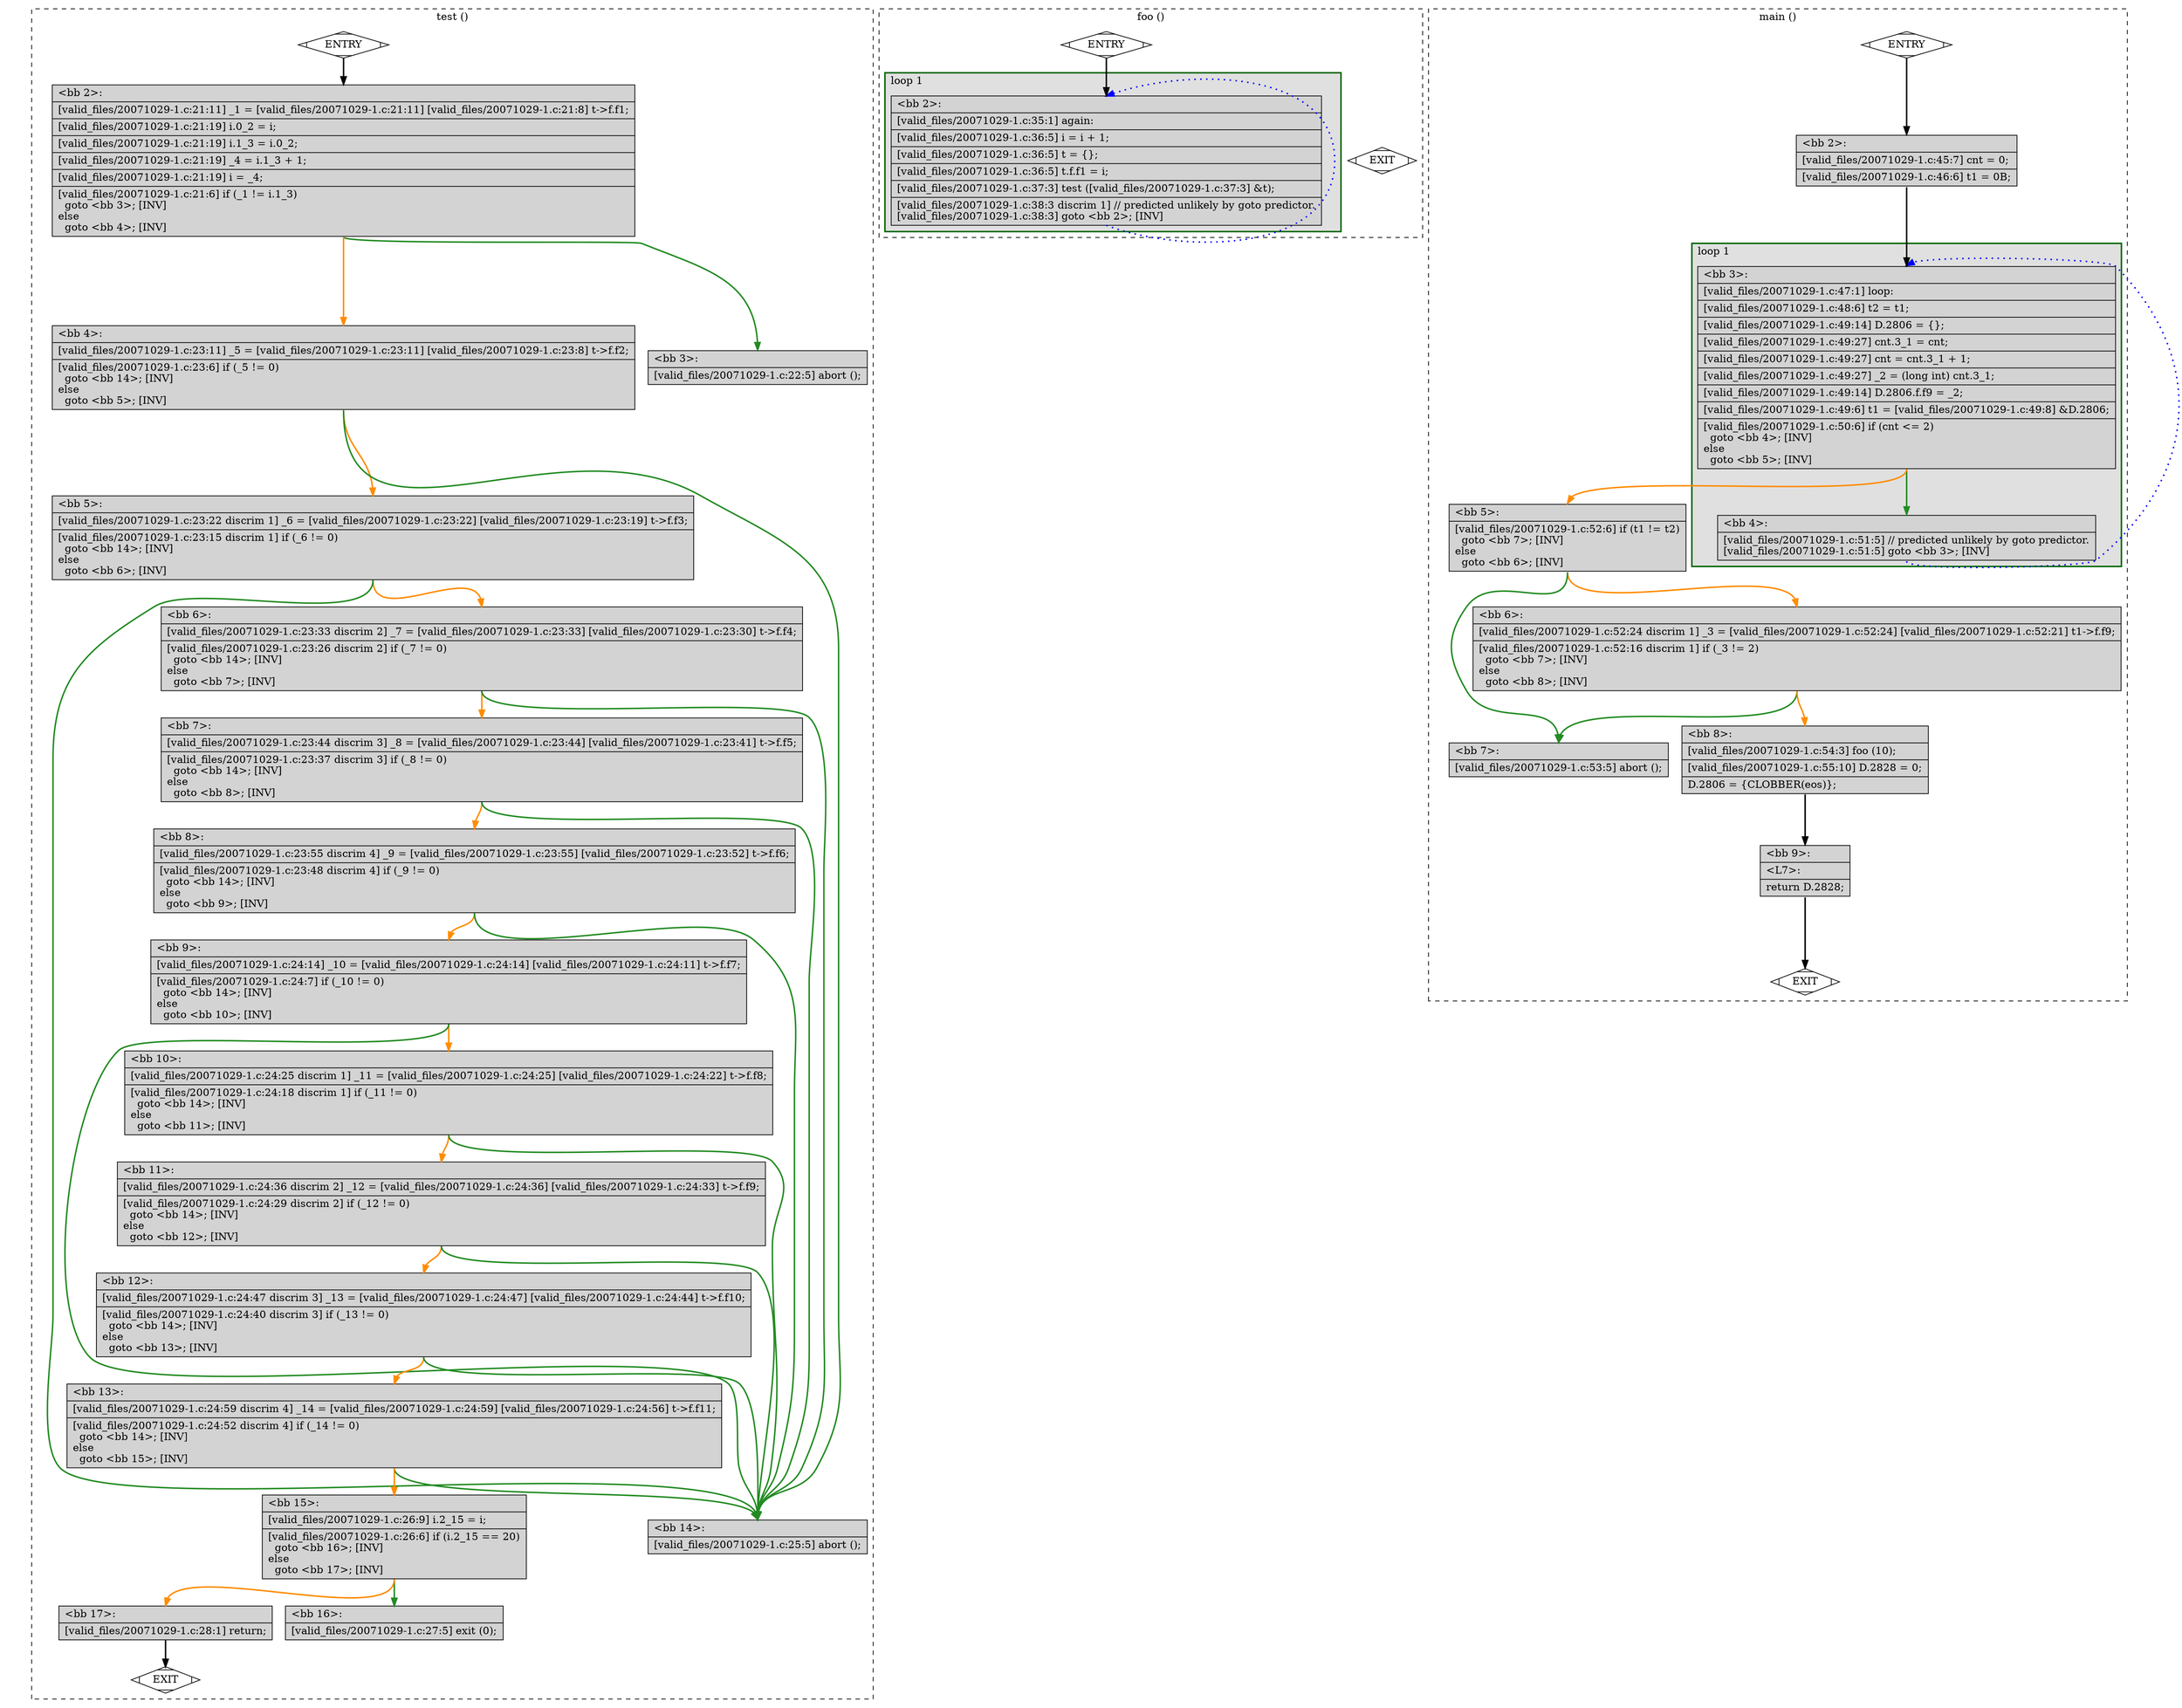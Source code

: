 digraph "a-20071029-1.c.015t.cfg" {
overlap=false;
subgraph "cluster_test" {
	style="dashed";
	color="black";
	label="test ()";
	fn_0_basic_block_0 [shape=Mdiamond,style=filled,fillcolor=white,label="ENTRY"];

	fn_0_basic_block_1 [shape=Mdiamond,style=filled,fillcolor=white,label="EXIT"];

	fn_0_basic_block_2 [shape=record,style=filled,fillcolor=lightgrey,label="{\<bb\ 2\>:\l\
|[valid_files/20071029-1.c:21:11]\ _1\ =\ [valid_files/20071029-1.c:21:11]\ [valid_files/20071029-1.c:21:8]\ t-\>f.f1;\l\
|[valid_files/20071029-1.c:21:19]\ i.0_2\ =\ i;\l\
|[valid_files/20071029-1.c:21:19]\ i.1_3\ =\ i.0_2;\l\
|[valid_files/20071029-1.c:21:19]\ _4\ =\ i.1_3\ +\ 1;\l\
|[valid_files/20071029-1.c:21:19]\ i\ =\ _4;\l\
|[valid_files/20071029-1.c:21:6]\ if\ (_1\ !=\ i.1_3)\l\
\ \ goto\ \<bb\ 3\>;\ [INV]\l\
else\l\
\ \ goto\ \<bb\ 4\>;\ [INV]\l\
}"];

	fn_0_basic_block_3 [shape=record,style=filled,fillcolor=lightgrey,label="{\<bb\ 3\>:\l\
|[valid_files/20071029-1.c:22:5]\ abort\ ();\l\
}"];

	fn_0_basic_block_4 [shape=record,style=filled,fillcolor=lightgrey,label="{\<bb\ 4\>:\l\
|[valid_files/20071029-1.c:23:11]\ _5\ =\ [valid_files/20071029-1.c:23:11]\ [valid_files/20071029-1.c:23:8]\ t-\>f.f2;\l\
|[valid_files/20071029-1.c:23:6]\ if\ (_5\ !=\ 0)\l\
\ \ goto\ \<bb\ 14\>;\ [INV]\l\
else\l\
\ \ goto\ \<bb\ 5\>;\ [INV]\l\
}"];

	fn_0_basic_block_5 [shape=record,style=filled,fillcolor=lightgrey,label="{\<bb\ 5\>:\l\
|[valid_files/20071029-1.c:23:22\ discrim\ 1]\ _6\ =\ [valid_files/20071029-1.c:23:22]\ [valid_files/20071029-1.c:23:19]\ t-\>f.f3;\l\
|[valid_files/20071029-1.c:23:15\ discrim\ 1]\ if\ (_6\ !=\ 0)\l\
\ \ goto\ \<bb\ 14\>;\ [INV]\l\
else\l\
\ \ goto\ \<bb\ 6\>;\ [INV]\l\
}"];

	fn_0_basic_block_6 [shape=record,style=filled,fillcolor=lightgrey,label="{\<bb\ 6\>:\l\
|[valid_files/20071029-1.c:23:33\ discrim\ 2]\ _7\ =\ [valid_files/20071029-1.c:23:33]\ [valid_files/20071029-1.c:23:30]\ t-\>f.f4;\l\
|[valid_files/20071029-1.c:23:26\ discrim\ 2]\ if\ (_7\ !=\ 0)\l\
\ \ goto\ \<bb\ 14\>;\ [INV]\l\
else\l\
\ \ goto\ \<bb\ 7\>;\ [INV]\l\
}"];

	fn_0_basic_block_7 [shape=record,style=filled,fillcolor=lightgrey,label="{\<bb\ 7\>:\l\
|[valid_files/20071029-1.c:23:44\ discrim\ 3]\ _8\ =\ [valid_files/20071029-1.c:23:44]\ [valid_files/20071029-1.c:23:41]\ t-\>f.f5;\l\
|[valid_files/20071029-1.c:23:37\ discrim\ 3]\ if\ (_8\ !=\ 0)\l\
\ \ goto\ \<bb\ 14\>;\ [INV]\l\
else\l\
\ \ goto\ \<bb\ 8\>;\ [INV]\l\
}"];

	fn_0_basic_block_8 [shape=record,style=filled,fillcolor=lightgrey,label="{\<bb\ 8\>:\l\
|[valid_files/20071029-1.c:23:55\ discrim\ 4]\ _9\ =\ [valid_files/20071029-1.c:23:55]\ [valid_files/20071029-1.c:23:52]\ t-\>f.f6;\l\
|[valid_files/20071029-1.c:23:48\ discrim\ 4]\ if\ (_9\ !=\ 0)\l\
\ \ goto\ \<bb\ 14\>;\ [INV]\l\
else\l\
\ \ goto\ \<bb\ 9\>;\ [INV]\l\
}"];

	fn_0_basic_block_9 [shape=record,style=filled,fillcolor=lightgrey,label="{\<bb\ 9\>:\l\
|[valid_files/20071029-1.c:24:14]\ _10\ =\ [valid_files/20071029-1.c:24:14]\ [valid_files/20071029-1.c:24:11]\ t-\>f.f7;\l\
|[valid_files/20071029-1.c:24:7]\ if\ (_10\ !=\ 0)\l\
\ \ goto\ \<bb\ 14\>;\ [INV]\l\
else\l\
\ \ goto\ \<bb\ 10\>;\ [INV]\l\
}"];

	fn_0_basic_block_10 [shape=record,style=filled,fillcolor=lightgrey,label="{\<bb\ 10\>:\l\
|[valid_files/20071029-1.c:24:25\ discrim\ 1]\ _11\ =\ [valid_files/20071029-1.c:24:25]\ [valid_files/20071029-1.c:24:22]\ t-\>f.f8;\l\
|[valid_files/20071029-1.c:24:18\ discrim\ 1]\ if\ (_11\ !=\ 0)\l\
\ \ goto\ \<bb\ 14\>;\ [INV]\l\
else\l\
\ \ goto\ \<bb\ 11\>;\ [INV]\l\
}"];

	fn_0_basic_block_11 [shape=record,style=filled,fillcolor=lightgrey,label="{\<bb\ 11\>:\l\
|[valid_files/20071029-1.c:24:36\ discrim\ 2]\ _12\ =\ [valid_files/20071029-1.c:24:36]\ [valid_files/20071029-1.c:24:33]\ t-\>f.f9;\l\
|[valid_files/20071029-1.c:24:29\ discrim\ 2]\ if\ (_12\ !=\ 0)\l\
\ \ goto\ \<bb\ 14\>;\ [INV]\l\
else\l\
\ \ goto\ \<bb\ 12\>;\ [INV]\l\
}"];

	fn_0_basic_block_12 [shape=record,style=filled,fillcolor=lightgrey,label="{\<bb\ 12\>:\l\
|[valid_files/20071029-1.c:24:47\ discrim\ 3]\ _13\ =\ [valid_files/20071029-1.c:24:47]\ [valid_files/20071029-1.c:24:44]\ t-\>f.f10;\l\
|[valid_files/20071029-1.c:24:40\ discrim\ 3]\ if\ (_13\ !=\ 0)\l\
\ \ goto\ \<bb\ 14\>;\ [INV]\l\
else\l\
\ \ goto\ \<bb\ 13\>;\ [INV]\l\
}"];

	fn_0_basic_block_13 [shape=record,style=filled,fillcolor=lightgrey,label="{\<bb\ 13\>:\l\
|[valid_files/20071029-1.c:24:59\ discrim\ 4]\ _14\ =\ [valid_files/20071029-1.c:24:59]\ [valid_files/20071029-1.c:24:56]\ t-\>f.f11;\l\
|[valid_files/20071029-1.c:24:52\ discrim\ 4]\ if\ (_14\ !=\ 0)\l\
\ \ goto\ \<bb\ 14\>;\ [INV]\l\
else\l\
\ \ goto\ \<bb\ 15\>;\ [INV]\l\
}"];

	fn_0_basic_block_14 [shape=record,style=filled,fillcolor=lightgrey,label="{\<bb\ 14\>:\l\
|[valid_files/20071029-1.c:25:5]\ abort\ ();\l\
}"];

	fn_0_basic_block_15 [shape=record,style=filled,fillcolor=lightgrey,label="{\<bb\ 15\>:\l\
|[valid_files/20071029-1.c:26:9]\ i.2_15\ =\ i;\l\
|[valid_files/20071029-1.c:26:6]\ if\ (i.2_15\ ==\ 20)\l\
\ \ goto\ \<bb\ 16\>;\ [INV]\l\
else\l\
\ \ goto\ \<bb\ 17\>;\ [INV]\l\
}"];

	fn_0_basic_block_16 [shape=record,style=filled,fillcolor=lightgrey,label="{\<bb\ 16\>:\l\
|[valid_files/20071029-1.c:27:5]\ exit\ (0);\l\
}"];

	fn_0_basic_block_17 [shape=record,style=filled,fillcolor=lightgrey,label="{\<bb\ 17\>:\l\
|[valid_files/20071029-1.c:28:1]\ return;\l\
}"];

	fn_0_basic_block_0:s -> fn_0_basic_block_2:n [style="solid,bold",color=black,weight=100,constraint=true];
	fn_0_basic_block_2:s -> fn_0_basic_block_3:n [style="solid,bold",color=forestgreen,weight=10,constraint=true];
	fn_0_basic_block_2:s -> fn_0_basic_block_4:n [style="solid,bold",color=darkorange,weight=10,constraint=true];
	fn_0_basic_block_4:s -> fn_0_basic_block_14:n [style="solid,bold",color=forestgreen,weight=10,constraint=true];
	fn_0_basic_block_4:s -> fn_0_basic_block_5:n [style="solid,bold",color=darkorange,weight=10,constraint=true];
	fn_0_basic_block_5:s -> fn_0_basic_block_14:n [style="solid,bold",color=forestgreen,weight=10,constraint=true];
	fn_0_basic_block_5:s -> fn_0_basic_block_6:n [style="solid,bold",color=darkorange,weight=10,constraint=true];
	fn_0_basic_block_6:s -> fn_0_basic_block_14:n [style="solid,bold",color=forestgreen,weight=10,constraint=true];
	fn_0_basic_block_6:s -> fn_0_basic_block_7:n [style="solid,bold",color=darkorange,weight=10,constraint=true];
	fn_0_basic_block_7:s -> fn_0_basic_block_14:n [style="solid,bold",color=forestgreen,weight=10,constraint=true];
	fn_0_basic_block_7:s -> fn_0_basic_block_8:n [style="solid,bold",color=darkorange,weight=10,constraint=true];
	fn_0_basic_block_8:s -> fn_0_basic_block_14:n [style="solid,bold",color=forestgreen,weight=10,constraint=true];
	fn_0_basic_block_8:s -> fn_0_basic_block_9:n [style="solid,bold",color=darkorange,weight=10,constraint=true];
	fn_0_basic_block_9:s -> fn_0_basic_block_14:n [style="solid,bold",color=forestgreen,weight=10,constraint=true];
	fn_0_basic_block_9:s -> fn_0_basic_block_10:n [style="solid,bold",color=darkorange,weight=10,constraint=true];
	fn_0_basic_block_10:s -> fn_0_basic_block_14:n [style="solid,bold",color=forestgreen,weight=10,constraint=true];
	fn_0_basic_block_10:s -> fn_0_basic_block_11:n [style="solid,bold",color=darkorange,weight=10,constraint=true];
	fn_0_basic_block_11:s -> fn_0_basic_block_14:n [style="solid,bold",color=forestgreen,weight=10,constraint=true];
	fn_0_basic_block_11:s -> fn_0_basic_block_12:n [style="solid,bold",color=darkorange,weight=10,constraint=true];
	fn_0_basic_block_12:s -> fn_0_basic_block_14:n [style="solid,bold",color=forestgreen,weight=10,constraint=true];
	fn_0_basic_block_12:s -> fn_0_basic_block_13:n [style="solid,bold",color=darkorange,weight=10,constraint=true];
	fn_0_basic_block_13:s -> fn_0_basic_block_14:n [style="solid,bold",color=forestgreen,weight=10,constraint=true];
	fn_0_basic_block_13:s -> fn_0_basic_block_15:n [style="solid,bold",color=darkorange,weight=10,constraint=true];
	fn_0_basic_block_15:s -> fn_0_basic_block_16:n [style="solid,bold",color=forestgreen,weight=10,constraint=true];
	fn_0_basic_block_15:s -> fn_0_basic_block_17:n [style="solid,bold",color=darkorange,weight=10,constraint=true];
	fn_0_basic_block_17:s -> fn_0_basic_block_1:n [style="solid,bold",color=black,weight=10,constraint=true];
	fn_0_basic_block_0:s -> fn_0_basic_block_1:n [style="invis",constraint=true];
}
subgraph "cluster_foo" {
	style="dashed";
	color="black";
	label="foo ()";
	subgraph cluster_1_1 {
	style="filled";
	color="darkgreen";
	fillcolor="grey88";
	label="loop 1";
	labeljust=l;
	penwidth=2;
	fn_1_basic_block_2 [shape=record,style=filled,fillcolor=lightgrey,label="{\<bb\ 2\>:\l\
|[valid_files/20071029-1.c:35:1]\ again:\l\
|[valid_files/20071029-1.c:36:5]\ i\ =\ i\ +\ 1;\l\
|[valid_files/20071029-1.c:36:5]\ t\ =\ \{\};\l\
|[valid_files/20071029-1.c:36:5]\ t.f.f1\ =\ i;\l\
|[valid_files/20071029-1.c:37:3]\ test\ ([valid_files/20071029-1.c:37:3]\ &t);\l\
|[valid_files/20071029-1.c:38:3\ discrim\ 1]\ //\ predicted\ unlikely\ by\ goto\ predictor.\l\
[valid_files/20071029-1.c:38:3]\ goto\ \<bb\ 2\>;\ [INV]\l\
}"];

	}
	fn_1_basic_block_0 [shape=Mdiamond,style=filled,fillcolor=white,label="ENTRY"];

	fn_1_basic_block_1 [shape=Mdiamond,style=filled,fillcolor=white,label="EXIT"];

	fn_1_basic_block_0:s -> fn_1_basic_block_2:n [style="solid,bold",color=black,weight=100,constraint=true];
	fn_1_basic_block_2:s -> fn_1_basic_block_2:n [style="dotted,bold",color=blue,weight=10,constraint=false];
	fn_1_basic_block_0:s -> fn_1_basic_block_1:n [style="invis",constraint=true];
}
subgraph "cluster_main" {
	style="dashed";
	color="black";
	label="main ()";
	subgraph cluster_2_1 {
	style="filled";
	color="darkgreen";
	fillcolor="grey88";
	label="loop 1";
	labeljust=l;
	penwidth=2;
	fn_2_basic_block_3 [shape=record,style=filled,fillcolor=lightgrey,label="{\<bb\ 3\>:\l\
|[valid_files/20071029-1.c:47:1]\ loop:\l\
|[valid_files/20071029-1.c:48:6]\ t2\ =\ t1;\l\
|[valid_files/20071029-1.c:49:14]\ D.2806\ =\ \{\};\l\
|[valid_files/20071029-1.c:49:27]\ cnt.3_1\ =\ cnt;\l\
|[valid_files/20071029-1.c:49:27]\ cnt\ =\ cnt.3_1\ +\ 1;\l\
|[valid_files/20071029-1.c:49:27]\ _2\ =\ (long\ int)\ cnt.3_1;\l\
|[valid_files/20071029-1.c:49:14]\ D.2806.f.f9\ =\ _2;\l\
|[valid_files/20071029-1.c:49:6]\ t1\ =\ [valid_files/20071029-1.c:49:8]\ &D.2806;\l\
|[valid_files/20071029-1.c:50:6]\ if\ (cnt\ \<=\ 2)\l\
\ \ goto\ \<bb\ 4\>;\ [INV]\l\
else\l\
\ \ goto\ \<bb\ 5\>;\ [INV]\l\
}"];

	fn_2_basic_block_4 [shape=record,style=filled,fillcolor=lightgrey,label="{\<bb\ 4\>:\l\
|[valid_files/20071029-1.c:51:5]\ //\ predicted\ unlikely\ by\ goto\ predictor.\l\
[valid_files/20071029-1.c:51:5]\ goto\ \<bb\ 3\>;\ [INV]\l\
}"];

	}
	fn_2_basic_block_0 [shape=Mdiamond,style=filled,fillcolor=white,label="ENTRY"];

	fn_2_basic_block_1 [shape=Mdiamond,style=filled,fillcolor=white,label="EXIT"];

	fn_2_basic_block_2 [shape=record,style=filled,fillcolor=lightgrey,label="{\<bb\ 2\>:\l\
|[valid_files/20071029-1.c:45:7]\ cnt\ =\ 0;\l\
|[valid_files/20071029-1.c:46:6]\ t1\ =\ 0B;\l\
}"];

	fn_2_basic_block_5 [shape=record,style=filled,fillcolor=lightgrey,label="{\<bb\ 5\>:\l\
|[valid_files/20071029-1.c:52:6]\ if\ (t1\ !=\ t2)\l\
\ \ goto\ \<bb\ 7\>;\ [INV]\l\
else\l\
\ \ goto\ \<bb\ 6\>;\ [INV]\l\
}"];

	fn_2_basic_block_6 [shape=record,style=filled,fillcolor=lightgrey,label="{\<bb\ 6\>:\l\
|[valid_files/20071029-1.c:52:24\ discrim\ 1]\ _3\ =\ [valid_files/20071029-1.c:52:24]\ [valid_files/20071029-1.c:52:21]\ t1-\>f.f9;\l\
|[valid_files/20071029-1.c:52:16\ discrim\ 1]\ if\ (_3\ !=\ 2)\l\
\ \ goto\ \<bb\ 7\>;\ [INV]\l\
else\l\
\ \ goto\ \<bb\ 8\>;\ [INV]\l\
}"];

	fn_2_basic_block_7 [shape=record,style=filled,fillcolor=lightgrey,label="{\<bb\ 7\>:\l\
|[valid_files/20071029-1.c:53:5]\ abort\ ();\l\
}"];

	fn_2_basic_block_8 [shape=record,style=filled,fillcolor=lightgrey,label="{\<bb\ 8\>:\l\
|[valid_files/20071029-1.c:54:3]\ foo\ (10);\l\
|[valid_files/20071029-1.c:55:10]\ D.2828\ =\ 0;\l\
|D.2806\ =\ \{CLOBBER(eos)\};\l\
}"];

	fn_2_basic_block_9 [shape=record,style=filled,fillcolor=lightgrey,label="{\<bb\ 9\>:\l\
|\<L7\>:\l\
|return\ D.2828;\l\
}"];

	fn_2_basic_block_0:s -> fn_2_basic_block_2:n [style="solid,bold",color=black,weight=100,constraint=true];
	fn_2_basic_block_2:s -> fn_2_basic_block_3:n [style="solid,bold",color=black,weight=100,constraint=true];
	fn_2_basic_block_3:s -> fn_2_basic_block_4:n [style="solid,bold",color=forestgreen,weight=10,constraint=true];
	fn_2_basic_block_3:s -> fn_2_basic_block_5:n [style="solid,bold",color=darkorange,weight=10,constraint=true];
	fn_2_basic_block_4:s -> fn_2_basic_block_3:n [style="dotted,bold",color=blue,weight=10,constraint=false];
	fn_2_basic_block_5:s -> fn_2_basic_block_7:n [style="solid,bold",color=forestgreen,weight=10,constraint=true];
	fn_2_basic_block_5:s -> fn_2_basic_block_6:n [style="solid,bold",color=darkorange,weight=10,constraint=true];
	fn_2_basic_block_6:s -> fn_2_basic_block_7:n [style="solid,bold",color=forestgreen,weight=10,constraint=true];
	fn_2_basic_block_6:s -> fn_2_basic_block_8:n [style="solid,bold",color=darkorange,weight=10,constraint=true];
	fn_2_basic_block_8:s -> fn_2_basic_block_9:n [style="solid,bold",color=black,weight=100,constraint=true];
	fn_2_basic_block_9:s -> fn_2_basic_block_1:n [style="solid,bold",color=black,weight=10,constraint=true];
	fn_2_basic_block_0:s -> fn_2_basic_block_1:n [style="invis",constraint=true];
}
}
